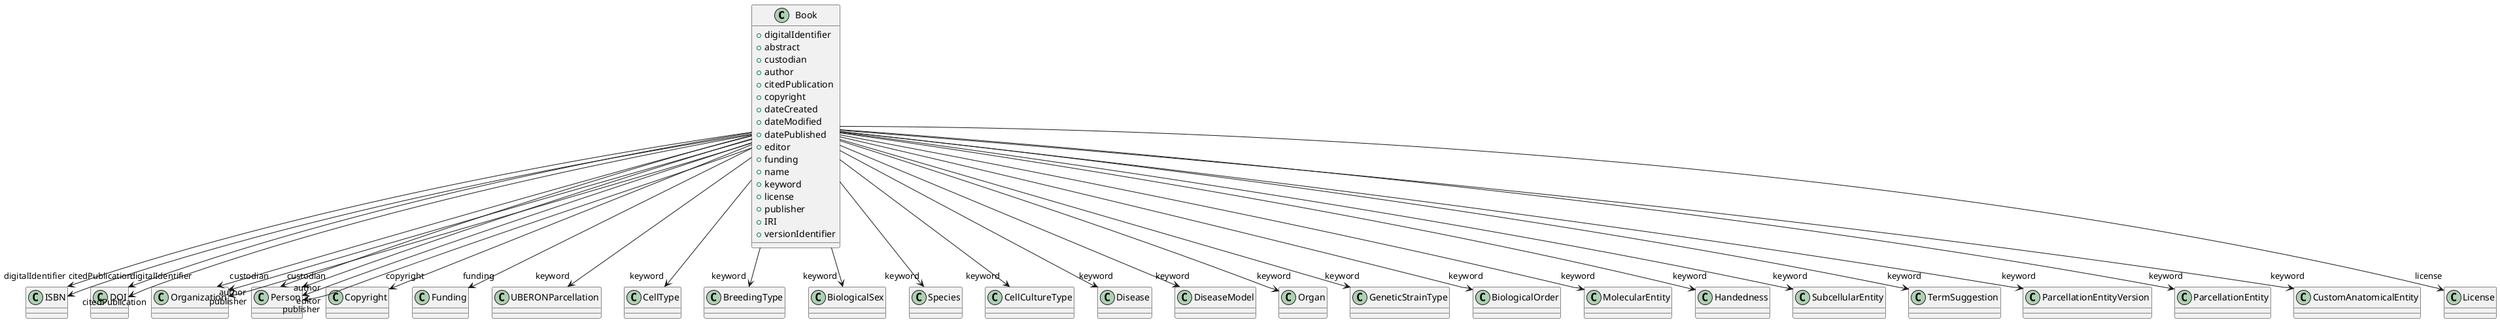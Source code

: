 @startuml
class Book {
+digitalIdentifier
+abstract
+custodian
+author
+citedPublication
+copyright
+dateCreated
+dateModified
+datePublished
+editor
+funding
+name
+keyword
+license
+publisher
+IRI
+versionIdentifier

}
Book -d-> "digitalIdentifier" ISBN
Book -d-> "digitalIdentifier" DOI
Book -d-> "custodian" Organization
Book -d-> "custodian" Person
Book -d-> "author" Organization
Book -d-> "author" Person
Book -d-> "citedPublication" DOI
Book -d-> "citedPublication" ISBN
Book -d-> "copyright" Copyright
Book -d-> "editor" Person
Book -d-> "funding" Funding
Book -d-> "keyword" UBERONParcellation
Book -d-> "keyword" CellType
Book -d-> "keyword" BreedingType
Book -d-> "keyword" BiologicalSex
Book -d-> "keyword" Species
Book -d-> "keyword" CellCultureType
Book -d-> "keyword" Disease
Book -d-> "keyword" DiseaseModel
Book -d-> "keyword" Organ
Book -d-> "keyword" GeneticStrainType
Book -d-> "keyword" BiologicalOrder
Book -d-> "keyword" MolecularEntity
Book -d-> "keyword" Handedness
Book -d-> "keyword" SubcellularEntity
Book -d-> "keyword" TermSuggestion
Book -d-> "keyword" ParcellationEntityVersion
Book -d-> "keyword" ParcellationEntity
Book -d-> "keyword" CustomAnatomicalEntity
Book -d-> "license" License
Book -d-> "publisher" Organization
Book -d-> "publisher" Person

@enduml